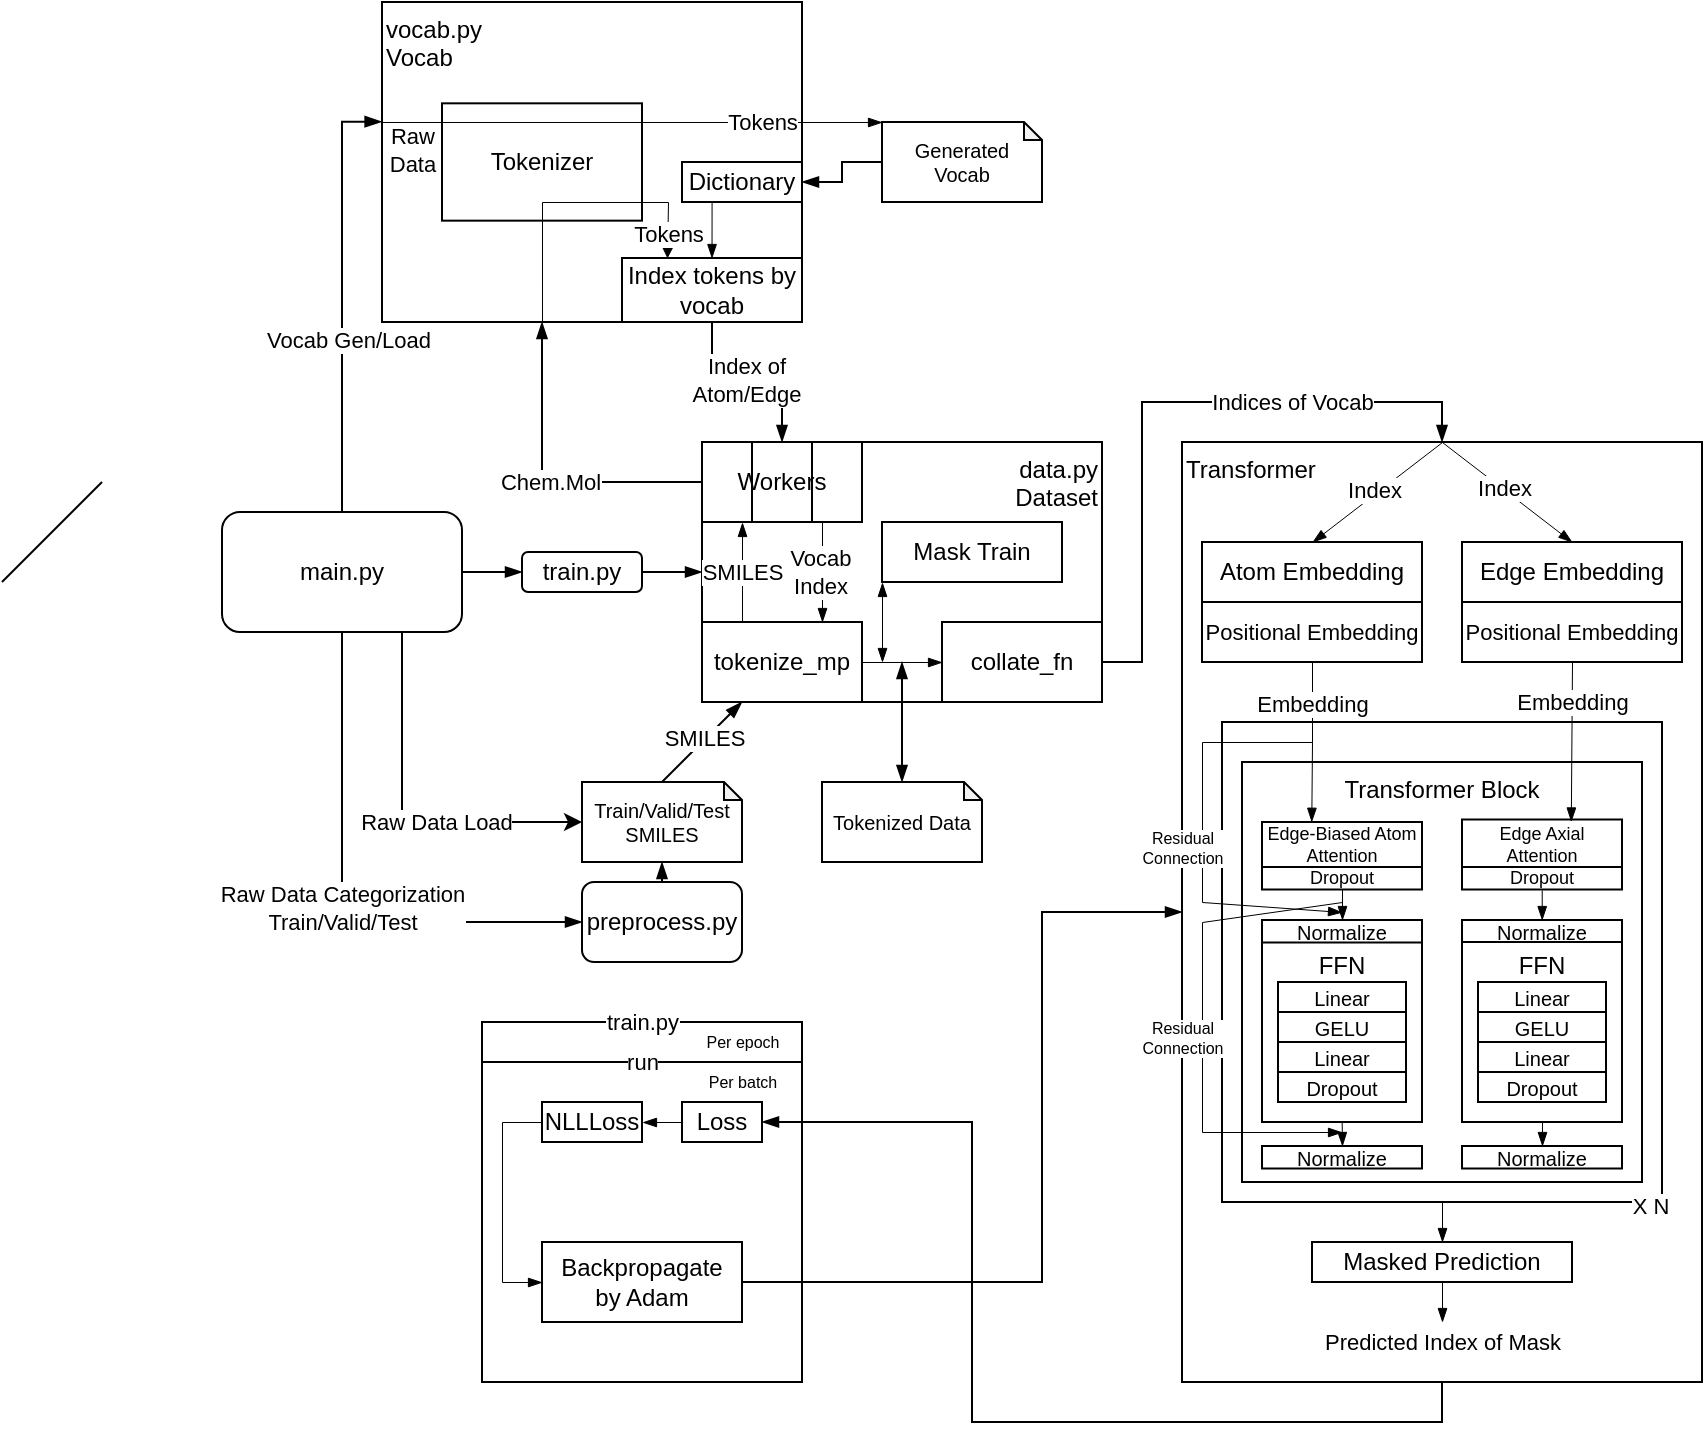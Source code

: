 <mxfile version="24.0.6" type="github">
  <diagram name="Page-1" id="P_324fa_6yjke-Muh9tB">
    <mxGraphModel dx="874" dy="1079" grid="1" gridSize="10" guides="1" tooltips="1" connect="1" arrows="1" fold="1" page="1" pageScale="1" pageWidth="850" pageHeight="1100" math="0" shadow="0">
      <root>
        <mxCell id="0" />
        <mxCell id="1" parent="0" />
        <mxCell id="LlWjDGCFj3o7en6xaWXe-5" value="Transformer" style="rounded=0;whiteSpace=wrap;html=1;align=left;verticalAlign=top;horizontal=1;" parent="1" vertex="1">
          <mxGeometry x="600" y="300" width="260" height="470" as="geometry" />
        </mxCell>
        <mxCell id="F4dPGGiIWAzUhIJDrd0Z-64" style="edgeStyle=orthogonalEdgeStyle;rounded=0;orthogonalLoop=1;jettySize=auto;html=1;exitX=1;exitY=0.5;exitDx=0;exitDy=0;entryX=0;entryY=0.5;entryDx=0;entryDy=0;endArrow=blockThin;endFill=1;" parent="1" source="LlWjDGCFj3o7en6xaWXe-3" target="LlWjDGCFj3o7en6xaWXe-7" edge="1">
          <mxGeometry relative="1" as="geometry" />
        </mxCell>
        <mxCell id="LlWjDGCFj3o7en6xaWXe-3" value="main.py" style="rounded=1;whiteSpace=wrap;html=1;" parent="1" vertex="1">
          <mxGeometry x="120" y="335" width="120" height="60" as="geometry" />
        </mxCell>
        <mxCell id="F4dPGGiIWAzUhIJDrd0Z-77" style="rounded=0;orthogonalLoop=1;jettySize=auto;html=1;exitX=0.5;exitY=0;exitDx=0;exitDy=0;entryX=0.5;entryY=0;entryDx=0;entryDy=0;endArrow=blockThin;endFill=1;strokeWidth=0.5;" parent="1" source="LlWjDGCFj3o7en6xaWXe-5" target="F4dPGGiIWAzUhIJDrd0Z-75" edge="1">
          <mxGeometry relative="1" as="geometry" />
        </mxCell>
        <mxCell id="u_fP44PUVlHmzvpXEfDr-6" value="Index" style="edgeLabel;html=1;align=center;verticalAlign=middle;resizable=0;points=[];" parent="F4dPGGiIWAzUhIJDrd0Z-77" vertex="1" connectable="0">
          <mxGeometry x="-0.057" y="1" relative="1" as="geometry">
            <mxPoint as="offset" />
          </mxGeometry>
        </mxCell>
        <mxCell id="LlWjDGCFj3o7en6xaWXe-6" value="preprocess.py" style="rounded=1;whiteSpace=wrap;html=1;" parent="1" vertex="1">
          <mxGeometry x="300" y="520" width="80" height="40" as="geometry" />
        </mxCell>
        <mxCell id="F4dPGGiIWAzUhIJDrd0Z-65" style="edgeStyle=orthogonalEdgeStyle;rounded=0;orthogonalLoop=1;jettySize=auto;html=1;exitX=1;exitY=0.5;exitDx=0;exitDy=0;endArrow=blockThin;endFill=1;" parent="1" source="LlWjDGCFj3o7en6xaWXe-7" edge="1">
          <mxGeometry relative="1" as="geometry">
            <mxPoint x="360" y="365.034" as="targetPoint" />
          </mxGeometry>
        </mxCell>
        <mxCell id="LlWjDGCFj3o7en6xaWXe-7" value="train.py" style="rounded=1;whiteSpace=wrap;html=1;" parent="1" vertex="1">
          <mxGeometry x="270" y="355" width="60" height="20" as="geometry" />
        </mxCell>
        <mxCell id="LlWjDGCFj3o7en6xaWXe-9" value="" style="endArrow=blockThin;html=1;rounded=0;exitX=0.5;exitY=1;exitDx=0;exitDy=0;entryX=0;entryY=0.5;entryDx=0;entryDy=0;endFill=1;edgeStyle=elbowEdgeStyle;" parent="1" source="LlWjDGCFj3o7en6xaWXe-3" target="LlWjDGCFj3o7en6xaWXe-6" edge="1">
          <mxGeometry width="50" height="50" relative="1" as="geometry">
            <mxPoint x="220" y="460" as="sourcePoint" />
            <mxPoint x="270" y="410" as="targetPoint" />
            <Array as="points">
              <mxPoint x="180" y="480" />
            </Array>
          </mxGeometry>
        </mxCell>
        <mxCell id="LlWjDGCFj3o7en6xaWXe-10" value="&lt;div&gt;Raw Data Categorization&lt;/div&gt;&lt;div&gt;Train/Valid/Test&lt;br&gt;&lt;/div&gt;" style="edgeLabel;html=1;align=center;verticalAlign=middle;resizable=0;points=[];" parent="LlWjDGCFj3o7en6xaWXe-9" vertex="1" connectable="0">
          <mxGeometry x="0.039" relative="1" as="geometry">
            <mxPoint as="offset" />
          </mxGeometry>
        </mxCell>
        <mxCell id="LlWjDGCFj3o7en6xaWXe-11" value="" style="endArrow=blockThin;html=1;rounded=0;exitX=0.5;exitY=0;exitDx=0;exitDy=0;endFill=1;edgeStyle=elbowEdgeStyle;spacing=1;entryX=-0.001;entryY=0.374;entryDx=0;entryDy=0;entryPerimeter=0;" parent="1" source="LlWjDGCFj3o7en6xaWXe-3" target="LlWjDGCFj3o7en6xaWXe-8" edge="1">
          <mxGeometry width="50" height="50" relative="1" as="geometry">
            <mxPoint x="170" y="300" as="sourcePoint" />
            <mxPoint x="140" y="140" as="targetPoint" />
            <Array as="points">
              <mxPoint x="180" y="250" />
            </Array>
          </mxGeometry>
        </mxCell>
        <mxCell id="LlWjDGCFj3o7en6xaWXe-12" value="Vocab Gen/Load" style="edgeLabel;html=1;align=center;verticalAlign=middle;resizable=0;points=[];" parent="LlWjDGCFj3o7en6xaWXe-11" vertex="1" connectable="0">
          <mxGeometry y="-3" relative="1" as="geometry">
            <mxPoint y="21" as="offset" />
          </mxGeometry>
        </mxCell>
        <mxCell id="LlWjDGCFj3o7en6xaWXe-13" value="" style="endArrow=blockThin;html=1;rounded=0;exitX=0.5;exitY=0;exitDx=0;exitDy=0;entryX=0.5;entryY=1;entryDx=0;entryDy=0;entryPerimeter=0;endFill=1;" parent="1" source="LlWjDGCFj3o7en6xaWXe-6" target="LlWjDGCFj3o7en6xaWXe-15" edge="1">
          <mxGeometry width="50" height="50" relative="1" as="geometry">
            <mxPoint x="400" y="500" as="sourcePoint" />
            <mxPoint x="360" y="500" as="targetPoint" />
          </mxGeometry>
        </mxCell>
        <mxCell id="LlWjDGCFj3o7en6xaWXe-15" value="&lt;div style=&quot;font-size: 10px;&quot;&gt;&lt;font style=&quot;font-size: 10px;&quot;&gt;Train/Valid/Test&lt;br style=&quot;font-size: 10px;&quot;&gt;&lt;/font&gt;&lt;/div&gt;&lt;div style=&quot;font-size: 10px;&quot;&gt;&lt;font style=&quot;font-size: 10px;&quot;&gt;SMILES&lt;/font&gt;&lt;/div&gt;" style="shape=note;whiteSpace=wrap;html=1;backgroundOutline=1;darkOpacity=0.05;size=9;fontSize=10;" parent="1" vertex="1">
          <mxGeometry x="300" y="470" width="80" height="40" as="geometry" />
        </mxCell>
        <mxCell id="LlWjDGCFj3o7en6xaWXe-23" style="rounded=0;orthogonalLoop=1;jettySize=auto;html=1;exitX=0.5;exitY=0;exitDx=0;exitDy=0;exitPerimeter=0;entryX=0.25;entryY=1;entryDx=0;entryDy=0;endArrow=blockThin;endFill=1;strokeColor=#000000;" parent="1" source="LlWjDGCFj3o7en6xaWXe-15" target="LlWjDGCFj3o7en6xaWXe-27" edge="1">
          <mxGeometry relative="1" as="geometry" />
        </mxCell>
        <mxCell id="F4dPGGiIWAzUhIJDrd0Z-24" value="SMILES" style="edgeLabel;html=1;align=center;verticalAlign=middle;resizable=0;points=[];" parent="LlWjDGCFj3o7en6xaWXe-23" vertex="1" connectable="0">
          <mxGeometry x="0.079" y="1" relative="1" as="geometry">
            <mxPoint as="offset" />
          </mxGeometry>
        </mxCell>
        <mxCell id="J6uo8NXID0gWZEXgctfa-1" style="rounded=0;orthogonalLoop=1;jettySize=auto;html=1;endArrow=blockThin;endFill=1;startArrow=none;startFill=0;exitX=0;exitY=0.5;exitDx=0;exitDy=0;edgeStyle=elbowEdgeStyle;elbow=vertical;" parent="1" edge="1">
          <mxGeometry relative="1" as="geometry">
            <mxPoint x="360" y="320" as="sourcePoint" />
            <mxPoint x="280" y="240" as="targetPoint" />
            <Array as="points">
              <mxPoint x="310" y="320" />
            </Array>
          </mxGeometry>
        </mxCell>
        <mxCell id="F4dPGGiIWAzUhIJDrd0Z-39" value="Chem.Mol" style="edgeLabel;html=1;align=center;verticalAlign=middle;resizable=0;points=[];" parent="J6uo8NXID0gWZEXgctfa-1" vertex="1" connectable="0">
          <mxGeometry x="-0.623" relative="1" as="geometry">
            <mxPoint x="-46" as="offset" />
          </mxGeometry>
        </mxCell>
        <mxCell id="F4dPGGiIWAzUhIJDrd0Z-12" value="&lt;div style=&quot;font-size: 10px;&quot;&gt;Tokenized Data&lt;/div&gt;" style="shape=note;whiteSpace=wrap;html=1;backgroundOutline=1;darkOpacity=0.05;size=9;fontSize=10;" parent="1" vertex="1">
          <mxGeometry x="420" y="470" width="80" height="40" as="geometry" />
        </mxCell>
        <mxCell id="F4dPGGiIWAzUhIJDrd0Z-18" value="" style="group" parent="1" vertex="1" connectable="0">
          <mxGeometry x="360" y="300" width="200" height="130" as="geometry" />
        </mxCell>
        <mxCell id="LlWjDGCFj3o7en6xaWXe-4" value="data.py&lt;div&gt;Dataset&lt;/div&gt;" style="rounded=0;whiteSpace=wrap;html=1;horizontal=1;verticalAlign=top;glass=0;shadow=0;textShadow=0;align=right;" parent="F4dPGGiIWAzUhIJDrd0Z-18" vertex="1">
          <mxGeometry width="200" height="130" as="geometry" />
        </mxCell>
        <mxCell id="F4dPGGiIWAzUhIJDrd0Z-16" style="rounded=0;orthogonalLoop=1;jettySize=auto;html=1;exitX=1;exitY=0.5;exitDx=0;exitDy=0;entryX=0;entryY=0.5;entryDx=0;entryDy=0;endArrow=blockThin;endFill=1;strokeWidth=0.5;" parent="F4dPGGiIWAzUhIJDrd0Z-18" source="LlWjDGCFj3o7en6xaWXe-27" target="F4dPGGiIWAzUhIJDrd0Z-15" edge="1">
          <mxGeometry relative="1" as="geometry" />
        </mxCell>
        <mxCell id="LlWjDGCFj3o7en6xaWXe-27" value="tokenize_mp" style="rounded=0;whiteSpace=wrap;html=1;" parent="F4dPGGiIWAzUhIJDrd0Z-18" vertex="1">
          <mxGeometry y="90" width="80" height="40" as="geometry" />
        </mxCell>
        <mxCell id="J6uo8NXID0gWZEXgctfa-9" value="" style="endArrow=blockThin;html=1;rounded=0;exitX=0.25;exitY=0;exitDx=0;exitDy=0;entryX=0.25;entryY=1;entryDx=0;entryDy=0;endFill=1;strokeWidth=0.5;" parent="F4dPGGiIWAzUhIJDrd0Z-18" source="LlWjDGCFj3o7en6xaWXe-27" edge="1">
          <mxGeometry width="50" height="50" relative="1" as="geometry">
            <mxPoint x="30" y="80" as="sourcePoint" />
            <mxPoint x="20" y="40" as="targetPoint" />
          </mxGeometry>
        </mxCell>
        <mxCell id="F4dPGGiIWAzUhIJDrd0Z-25" value="SMILES" style="edgeLabel;html=1;align=center;verticalAlign=middle;resizable=0;points=[];" parent="J6uo8NXID0gWZEXgctfa-9" vertex="1" connectable="0">
          <mxGeometry x="0.012" relative="1" as="geometry">
            <mxPoint as="offset" />
          </mxGeometry>
        </mxCell>
        <mxCell id="J6uo8NXID0gWZEXgctfa-11" value="" style="endArrow=blockThin;html=1;rounded=0;exitX=0.75;exitY=1;exitDx=0;exitDy=0;entryX=0.75;entryY=0;entryDx=0;entryDy=0;endFill=1;strokeWidth=0.5;" parent="F4dPGGiIWAzUhIJDrd0Z-18" target="LlWjDGCFj3o7en6xaWXe-27" edge="1">
          <mxGeometry width="50" height="50" relative="1" as="geometry">
            <mxPoint x="60" y="40" as="sourcePoint" />
            <mxPoint x="60" y="90" as="targetPoint" />
          </mxGeometry>
        </mxCell>
        <mxCell id="F4dPGGiIWAzUhIJDrd0Z-35" value="Vocab&lt;div&gt;Index&lt;/div&gt;" style="edgeLabel;html=1;align=center;verticalAlign=middle;resizable=0;points=[];" parent="J6uo8NXID0gWZEXgctfa-11" vertex="1" connectable="0">
          <mxGeometry y="-1" relative="1" as="geometry">
            <mxPoint as="offset" />
          </mxGeometry>
        </mxCell>
        <mxCell id="F4dPGGiIWAzUhIJDrd0Z-15" value="collate_fn" style="rounded=0;whiteSpace=wrap;html=1;" parent="F4dPGGiIWAzUhIJDrd0Z-18" vertex="1">
          <mxGeometry x="120" y="90" width="80" height="40" as="geometry" />
        </mxCell>
        <mxCell id="F4dPGGiIWAzUhIJDrd0Z-36" value="" style="rounded=0;whiteSpace=wrap;html=1;" parent="F4dPGGiIWAzUhIJDrd0Z-18" vertex="1">
          <mxGeometry width="80" height="40" as="geometry" />
        </mxCell>
        <mxCell id="F4dPGGiIWAzUhIJDrd0Z-37" value="Workers" style="rounded=0;whiteSpace=wrap;html=1;strokeWidth=1;" parent="F4dPGGiIWAzUhIJDrd0Z-18" vertex="1">
          <mxGeometry x="25" width="30" height="40" as="geometry" />
        </mxCell>
        <mxCell id="F4dPGGiIWAzUhIJDrd0Z-66" value="Mask Train" style="rounded=0;whiteSpace=wrap;html=1;" parent="F4dPGGiIWAzUhIJDrd0Z-18" vertex="1">
          <mxGeometry x="90" y="40" width="90" height="30" as="geometry" />
        </mxCell>
        <mxCell id="F4dPGGiIWAzUhIJDrd0Z-14" style="rounded=0;orthogonalLoop=1;jettySize=auto;html=1;entryX=0.5;entryY=0;entryDx=0;entryDy=0;entryPerimeter=0;startArrow=blockThin;startFill=1;endArrow=blockThin;endFill=1;" parent="1" target="F4dPGGiIWAzUhIJDrd0Z-12" edge="1">
          <mxGeometry relative="1" as="geometry">
            <mxPoint x="460" y="410" as="sourcePoint" />
          </mxGeometry>
        </mxCell>
        <mxCell id="F4dPGGiIWAzUhIJDrd0Z-21" value="&lt;div style=&quot;font-size: 10px;&quot;&gt;Generated&lt;/div&gt;&lt;div style=&quot;font-size: 10px;&quot;&gt;Vocab&lt;/div&gt;" style="shape=note;whiteSpace=wrap;html=1;backgroundOutline=1;darkOpacity=0.05;size=9;fontSize=10;" parent="1" vertex="1">
          <mxGeometry x="450" y="140" width="80" height="40" as="geometry" />
        </mxCell>
        <mxCell id="F4dPGGiIWAzUhIJDrd0Z-22" style="edgeStyle=orthogonalEdgeStyle;rounded=0;orthogonalLoop=1;jettySize=auto;html=1;exitX=0.75;exitY=1;exitDx=0;exitDy=0;entryX=0;entryY=0.5;entryDx=0;entryDy=0;entryPerimeter=0;" parent="1" source="LlWjDGCFj3o7en6xaWXe-3" target="LlWjDGCFj3o7en6xaWXe-15" edge="1">
          <mxGeometry relative="1" as="geometry" />
        </mxCell>
        <mxCell id="F4dPGGiIWAzUhIJDrd0Z-23" value="Raw Data Load" style="edgeLabel;html=1;align=center;verticalAlign=middle;resizable=0;points=[];" parent="F4dPGGiIWAzUhIJDrd0Z-22" vertex="1" connectable="0">
          <mxGeometry x="0.206" relative="1" as="geometry">
            <mxPoint as="offset" />
          </mxGeometry>
        </mxCell>
        <mxCell id="F4dPGGiIWAzUhIJDrd0Z-46" value="" style="group" parent="1" vertex="1" connectable="0">
          <mxGeometry x="200" y="80" width="210" height="160" as="geometry" />
        </mxCell>
        <mxCell id="LlWjDGCFj3o7en6xaWXe-8" value="vocab.py&lt;div&gt;Vocab&lt;/div&gt;" style="rounded=0;whiteSpace=wrap;html=1;align=left;verticalAlign=top;" parent="F4dPGGiIWAzUhIJDrd0Z-46" vertex="1">
          <mxGeometry width="210" height="160" as="geometry" />
        </mxCell>
        <mxCell id="F4dPGGiIWAzUhIJDrd0Z-41" value="Tokenizer" style="rounded=0;whiteSpace=wrap;html=1;" parent="F4dPGGiIWAzUhIJDrd0Z-46" vertex="1">
          <mxGeometry x="30" y="50.667" width="100" height="58.667" as="geometry" />
        </mxCell>
        <mxCell id="F4dPGGiIWAzUhIJDrd0Z-43" value="Index tokens by vocab" style="rounded=0;whiteSpace=wrap;html=1;" parent="F4dPGGiIWAzUhIJDrd0Z-46" vertex="1">
          <mxGeometry x="120" y="128" width="90" height="32" as="geometry" />
        </mxCell>
        <mxCell id="F4dPGGiIWAzUhIJDrd0Z-45" value="" style="endArrow=blockThin;html=1;rounded=0;entryX=0;entryY=0;entryDx=0;entryDy=0;entryPerimeter=0;strokeWidth=0.5;endFill=1;" parent="F4dPGGiIWAzUhIJDrd0Z-46" edge="1">
          <mxGeometry width="50" height="50" relative="1" as="geometry">
            <mxPoint y="60" as="sourcePoint" />
            <mxPoint x="250" y="60" as="targetPoint" />
          </mxGeometry>
        </mxCell>
        <mxCell id="F4dPGGiIWAzUhIJDrd0Z-55" value="Tokens" style="edgeLabel;html=1;align=center;verticalAlign=middle;resizable=0;points=[];" parent="F4dPGGiIWAzUhIJDrd0Z-45" vertex="1" connectable="0">
          <mxGeometry x="0.437" relative="1" as="geometry">
            <mxPoint x="10" as="offset" />
          </mxGeometry>
        </mxCell>
        <mxCell id="F4dPGGiIWAzUhIJDrd0Z-63" value="Raw&lt;div&gt;Data&lt;/div&gt;" style="edgeLabel;html=1;align=center;verticalAlign=middle;resizable=0;points=[];" parent="F4dPGGiIWAzUhIJDrd0Z-45" vertex="1" connectable="0">
          <mxGeometry x="-0.87" y="1" relative="1" as="geometry">
            <mxPoint x="-2" y="15" as="offset" />
          </mxGeometry>
        </mxCell>
        <mxCell id="F4dPGGiIWAzUhIJDrd0Z-51" value="" style="endArrow=classic;html=1;rounded=0;exitX=0.381;exitY=0.999;exitDx=0;exitDy=0;exitPerimeter=0;entryX=0.25;entryY=0;entryDx=0;entryDy=0;strokeWidth=0.5;" parent="F4dPGGiIWAzUhIJDrd0Z-46" source="LlWjDGCFj3o7en6xaWXe-8" target="F4dPGGiIWAzUhIJDrd0Z-43" edge="1">
          <mxGeometry width="50" height="50" relative="1" as="geometry">
            <mxPoint x="90" y="140" as="sourcePoint" />
            <mxPoint x="140" y="90" as="targetPoint" />
            <Array as="points">
              <mxPoint x="80" y="100" />
              <mxPoint x="143" y="100" />
            </Array>
          </mxGeometry>
        </mxCell>
        <mxCell id="F4dPGGiIWAzUhIJDrd0Z-53" value="Tokens" style="edgeLabel;html=1;align=center;verticalAlign=middle;resizable=0;points=[];" parent="F4dPGGiIWAzUhIJDrd0Z-51" vertex="1" connectable="0">
          <mxGeometry x="0.84" relative="1" as="geometry">
            <mxPoint as="offset" />
          </mxGeometry>
        </mxCell>
        <mxCell id="F4dPGGiIWAzUhIJDrd0Z-59" value="" style="endArrow=blockThin;html=1;rounded=0;entryX=0.75;entryY=0;entryDx=0;entryDy=0;strokeWidth=0.5;exitX=0.893;exitY=0.625;exitDx=0;exitDy=0;exitPerimeter=0;endFill=1;" parent="F4dPGGiIWAzUhIJDrd0Z-46" edge="1">
          <mxGeometry width="50" height="50" relative="1" as="geometry">
            <mxPoint x="164.79" y="100.0" as="sourcePoint" />
            <mxPoint x="164.76" y="128" as="targetPoint" />
          </mxGeometry>
        </mxCell>
        <mxCell id="F4dPGGiIWAzUhIJDrd0Z-61" value="Dictionary" style="rounded=0;whiteSpace=wrap;html=1;" parent="F4dPGGiIWAzUhIJDrd0Z-46" vertex="1">
          <mxGeometry x="150" y="80" width="60" height="20" as="geometry" />
        </mxCell>
        <mxCell id="F4dPGGiIWAzUhIJDrd0Z-67" value="" style="endArrow=blockThin;html=1;rounded=0;entryX=0;entryY=1;entryDx=0;entryDy=0;strokeWidth=0.5;endFill=1;startArrow=blockThin;startFill=1;" parent="F4dPGGiIWAzUhIJDrd0Z-46" target="F4dPGGiIWAzUhIJDrd0Z-66" edge="1">
          <mxGeometry width="50" height="50" relative="1" as="geometry">
            <mxPoint x="250" y="330" as="sourcePoint" />
            <mxPoint x="260" y="70" as="targetPoint" />
          </mxGeometry>
        </mxCell>
        <mxCell id="F4dPGGiIWAzUhIJDrd0Z-49" style="edgeStyle=orthogonalEdgeStyle;rounded=0;orthogonalLoop=1;jettySize=auto;html=1;exitX=0;exitY=0.5;exitDx=0;exitDy=0;exitPerimeter=0;arcSize=10;entryX=1;entryY=0.5;entryDx=0;entryDy=0;endArrow=blockThin;endFill=1;" parent="1" source="F4dPGGiIWAzUhIJDrd0Z-21" target="F4dPGGiIWAzUhIJDrd0Z-61" edge="1">
          <mxGeometry relative="1" as="geometry">
            <mxPoint x="430" y="230" as="targetPoint" />
          </mxGeometry>
        </mxCell>
        <mxCell id="F4dPGGiIWAzUhIJDrd0Z-57" style="edgeStyle=orthogonalEdgeStyle;rounded=0;orthogonalLoop=1;jettySize=auto;html=1;entryX=0.5;entryY=0;entryDx=0;entryDy=0;endArrow=blockThin;endFill=1;" parent="1" source="F4dPGGiIWAzUhIJDrd0Z-43" target="F4dPGGiIWAzUhIJDrd0Z-37" edge="1">
          <mxGeometry relative="1" as="geometry" />
        </mxCell>
        <mxCell id="F4dPGGiIWAzUhIJDrd0Z-58" value="Index of&lt;div&gt;Atom/Edge&lt;/div&gt;" style="edgeLabel;html=1;align=center;verticalAlign=middle;resizable=0;points=[];" parent="F4dPGGiIWAzUhIJDrd0Z-57" vertex="1" connectable="0">
          <mxGeometry x="-0.018" y="1" relative="1" as="geometry">
            <mxPoint as="offset" />
          </mxGeometry>
        </mxCell>
        <mxCell id="F4dPGGiIWAzUhIJDrd0Z-72" style="rounded=0;orthogonalLoop=1;jettySize=auto;html=1;exitX=1;exitY=0.5;exitDx=0;exitDy=0;entryX=0.5;entryY=0;entryDx=0;entryDy=0;edgeStyle=orthogonalEdgeStyle;elbow=vertical;endArrow=blockThin;endFill=1;" parent="1" source="F4dPGGiIWAzUhIJDrd0Z-15" target="LlWjDGCFj3o7en6xaWXe-5" edge="1">
          <mxGeometry relative="1" as="geometry" />
        </mxCell>
        <mxCell id="F4dPGGiIWAzUhIJDrd0Z-80" value="Indices of Vocab" style="edgeLabel;html=1;align=center;verticalAlign=middle;resizable=0;points=[];" parent="F4dPGGiIWAzUhIJDrd0Z-72" vertex="1" connectable="0">
          <mxGeometry x="0.405" relative="1" as="geometry">
            <mxPoint as="offset" />
          </mxGeometry>
        </mxCell>
        <mxCell id="F4dPGGiIWAzUhIJDrd0Z-76" style="rounded=0;orthogonalLoop=1;jettySize=auto;html=1;exitX=0.5;exitY=0;exitDx=0;exitDy=0;entryX=0.5;entryY=0;entryDx=0;entryDy=0;endArrow=blockThin;endFill=1;strokeWidth=0.5;" parent="1" source="LlWjDGCFj3o7en6xaWXe-5" target="F4dPGGiIWAzUhIJDrd0Z-74" edge="1">
          <mxGeometry relative="1" as="geometry" />
        </mxCell>
        <mxCell id="u_fP44PUVlHmzvpXEfDr-5" value="Index" style="edgeLabel;html=1;align=center;verticalAlign=middle;resizable=0;points=[];" parent="F4dPGGiIWAzUhIJDrd0Z-76" vertex="1" connectable="0">
          <mxGeometry x="0.008" y="-2" relative="1" as="geometry">
            <mxPoint as="offset" />
          </mxGeometry>
        </mxCell>
        <mxCell id="F4dPGGiIWAzUhIJDrd0Z-111" value="Masked Prediction" style="rounded=0;whiteSpace=wrap;html=1;" parent="1" vertex="1">
          <mxGeometry x="665" y="700" width="130" height="20" as="geometry" />
        </mxCell>
        <mxCell id="F4dPGGiIWAzUhIJDrd0Z-113" style="rounded=0;orthogonalLoop=1;jettySize=auto;html=1;exitX=0.5;exitY=1;exitDx=0;exitDy=0;endArrow=blockThin;endFill=1;strokeWidth=0.5;entryX=0.5;entryY=0;entryDx=0;entryDy=0;" parent="1" source="F4dPGGiIWAzUhIJDrd0Z-89" target="F4dPGGiIWAzUhIJDrd0Z-111" edge="1">
          <mxGeometry relative="1" as="geometry">
            <mxPoint x="727.83" y="776.86" as="targetPoint" />
            <mxPoint x="731.67" y="680" as="sourcePoint" />
          </mxGeometry>
        </mxCell>
        <mxCell id="F4dPGGiIWAzUhIJDrd0Z-114" style="rounded=0;orthogonalLoop=1;jettySize=auto;html=1;exitX=0.5;exitY=1;exitDx=0;exitDy=0;endArrow=blockThin;endFill=1;strokeWidth=0.5;" parent="1" source="F4dPGGiIWAzUhIJDrd0Z-111" edge="1">
          <mxGeometry relative="1" as="geometry">
            <mxPoint x="730" y="740" as="targetPoint" />
            <mxPoint x="733.1" y="720" as="sourcePoint" />
          </mxGeometry>
        </mxCell>
        <mxCell id="F4dPGGiIWAzUhIJDrd0Z-115" value="Predicted Index of Mask" style="edgeLabel;html=1;align=center;verticalAlign=middle;resizable=0;points=[];" parent="F4dPGGiIWAzUhIJDrd0Z-114" vertex="1" connectable="0">
          <mxGeometry x="0.512" y="-1" relative="1" as="geometry">
            <mxPoint x="1" y="15" as="offset" />
          </mxGeometry>
        </mxCell>
        <mxCell id="F4dPGGiIWAzUhIJDrd0Z-154" value="" style="group" parent="1" vertex="1" connectable="0">
          <mxGeometry x="250" y="590" width="160" height="180" as="geometry" />
        </mxCell>
        <mxCell id="F4dPGGiIWAzUhIJDrd0Z-117" value="" style="rounded=0;whiteSpace=wrap;html=1;verticalAlign=top;align=left;spacingLeft=1;" parent="F4dPGGiIWAzUhIJDrd0Z-154" vertex="1">
          <mxGeometry width="160" height="180" as="geometry" />
        </mxCell>
        <mxCell id="F4dPGGiIWAzUhIJDrd0Z-123" value="" style="endArrow=none;html=1;rounded=0;entryX=0.75;entryY=0;entryDx=0;entryDy=0;exitX=0.25;exitY=0;exitDx=0;exitDy=0;" parent="F4dPGGiIWAzUhIJDrd0Z-154" source="F4dPGGiIWAzUhIJDrd0Z-117" target="F4dPGGiIWAzUhIJDrd0Z-117" edge="1">
          <mxGeometry width="50" height="50" relative="1" as="geometry">
            <mxPoint x="20" as="sourcePoint" />
            <mxPoint x="10" as="targetPoint" />
          </mxGeometry>
        </mxCell>
        <mxCell id="F4dPGGiIWAzUhIJDrd0Z-124" value="train.py" style="edgeLabel;html=1;align=center;verticalAlign=middle;resizable=0;points=[];" parent="F4dPGGiIWAzUhIJDrd0Z-123" vertex="1" connectable="0">
          <mxGeometry relative="1" as="geometry">
            <mxPoint as="offset" />
          </mxGeometry>
        </mxCell>
        <mxCell id="F4dPGGiIWAzUhIJDrd0Z-129" value="" style="endArrow=none;html=1;rounded=0;exitX=0.448;exitY=0;exitDx=0;exitDy=0;exitPerimeter=0;entryX=0.528;entryY=0;entryDx=0;entryDy=0;entryPerimeter=0;fontSize=7;" parent="F4dPGGiIWAzUhIJDrd0Z-154" edge="1">
          <mxGeometry width="50" height="50" relative="1" as="geometry">
            <mxPoint x="117.998" y="9.78" as="sourcePoint" />
            <mxPoint x="141.998" y="9.78" as="targetPoint" />
          </mxGeometry>
        </mxCell>
        <mxCell id="F4dPGGiIWAzUhIJDrd0Z-130" value="Per epoch" style="edgeLabel;html=1;align=center;verticalAlign=middle;resizable=0;points=[];fontSize=8;" parent="F4dPGGiIWAzUhIJDrd0Z-129" vertex="1" connectable="0">
          <mxGeometry relative="1" as="geometry">
            <mxPoint as="offset" />
          </mxGeometry>
        </mxCell>
        <mxCell id="F4dPGGiIWAzUhIJDrd0Z-122" value="" style="rounded=0;whiteSpace=wrap;html=1;verticalAlign=top;align=left;" parent="F4dPGGiIWAzUhIJDrd0Z-154" vertex="1">
          <mxGeometry y="20" width="160" height="160" as="geometry" />
        </mxCell>
        <mxCell id="F4dPGGiIWAzUhIJDrd0Z-125" value="" style="endArrow=none;html=1;rounded=0;entryX=0.75;entryY=0;entryDx=0;entryDy=0;exitX=0.25;exitY=0;exitDx=0;exitDy=0;" parent="F4dPGGiIWAzUhIJDrd0Z-154" source="F4dPGGiIWAzUhIJDrd0Z-122" target="F4dPGGiIWAzUhIJDrd0Z-122" edge="1">
          <mxGeometry width="50" height="50" relative="1" as="geometry">
            <mxPoint x="10" y="20" as="sourcePoint" />
            <mxPoint x="12.803" y="20" as="targetPoint" />
          </mxGeometry>
        </mxCell>
        <mxCell id="F4dPGGiIWAzUhIJDrd0Z-126" value="run" style="edgeLabel;html=1;align=center;verticalAlign=middle;resizable=0;points=[];" parent="F4dPGGiIWAzUhIJDrd0Z-125" vertex="1" connectable="0">
          <mxGeometry relative="1" as="geometry">
            <mxPoint as="offset" />
          </mxGeometry>
        </mxCell>
        <mxCell id="F4dPGGiIWAzUhIJDrd0Z-131" value="" style="endArrow=none;html=1;rounded=0;exitX=0.448;exitY=0;exitDx=0;exitDy=0;exitPerimeter=0;entryX=0.528;entryY=0;entryDx=0;entryDy=0;entryPerimeter=0;fontSize=7;" parent="F4dPGGiIWAzUhIJDrd0Z-154" edge="1">
          <mxGeometry width="50" height="50" relative="1" as="geometry">
            <mxPoint x="117.998" y="29.78" as="sourcePoint" />
            <mxPoint x="141.998" y="29.78" as="targetPoint" />
          </mxGeometry>
        </mxCell>
        <mxCell id="F4dPGGiIWAzUhIJDrd0Z-132" value="Per batch" style="edgeLabel;html=1;align=center;verticalAlign=middle;resizable=0;points=[];fontSize=8;" parent="F4dPGGiIWAzUhIJDrd0Z-131" vertex="1" connectable="0">
          <mxGeometry relative="1" as="geometry">
            <mxPoint as="offset" />
          </mxGeometry>
        </mxCell>
        <mxCell id="F4dPGGiIWAzUhIJDrd0Z-121" value="Loss" style="rounded=0;whiteSpace=wrap;html=1;" parent="F4dPGGiIWAzUhIJDrd0Z-154" vertex="1">
          <mxGeometry x="100" y="40" width="40" height="20" as="geometry" />
        </mxCell>
        <mxCell id="F4dPGGiIWAzUhIJDrd0Z-133" style="edgeStyle=orthogonalEdgeStyle;rounded=0;orthogonalLoop=1;jettySize=auto;html=1;exitX=0;exitY=0.5;exitDx=0;exitDy=0;entryX=1;entryY=0.5;entryDx=0;entryDy=0;strokeWidth=0.5;endArrow=blockThin;endFill=1;" parent="F4dPGGiIWAzUhIJDrd0Z-154" source="F4dPGGiIWAzUhIJDrd0Z-121" target="F4dPGGiIWAzUhIJDrd0Z-134" edge="1">
          <mxGeometry relative="1" as="geometry" />
        </mxCell>
        <mxCell id="F4dPGGiIWAzUhIJDrd0Z-151" style="edgeStyle=orthogonalEdgeStyle;rounded=0;orthogonalLoop=1;jettySize=auto;html=1;exitX=0;exitY=0.5;exitDx=0;exitDy=0;entryX=0;entryY=0.5;entryDx=0;entryDy=0;strokeWidth=0.5;endArrow=blockThin;endFill=1;" parent="F4dPGGiIWAzUhIJDrd0Z-154" source="F4dPGGiIWAzUhIJDrd0Z-134" target="F4dPGGiIWAzUhIJDrd0Z-135" edge="1">
          <mxGeometry relative="1" as="geometry" />
        </mxCell>
        <mxCell id="F4dPGGiIWAzUhIJDrd0Z-134" value="NLLLoss" style="rounded=0;whiteSpace=wrap;html=1;" parent="F4dPGGiIWAzUhIJDrd0Z-154" vertex="1">
          <mxGeometry x="30" y="40" width="50" height="20" as="geometry" />
        </mxCell>
        <mxCell id="F4dPGGiIWAzUhIJDrd0Z-135" value="Backpropagate&lt;div&gt;by Adam&lt;/div&gt;" style="rounded=0;whiteSpace=wrap;html=1;" parent="F4dPGGiIWAzUhIJDrd0Z-154" vertex="1">
          <mxGeometry x="30" y="110" width="100" height="40" as="geometry" />
        </mxCell>
        <mxCell id="F4dPGGiIWAzUhIJDrd0Z-118" style="edgeStyle=orthogonalEdgeStyle;rounded=0;orthogonalLoop=1;jettySize=auto;html=1;exitX=0.5;exitY=1;exitDx=0;exitDy=0;entryX=1;entryY=0.5;entryDx=0;entryDy=0;endArrow=blockThin;endFill=1;" parent="1" source="LlWjDGCFj3o7en6xaWXe-5" target="F4dPGGiIWAzUhIJDrd0Z-121" edge="1">
          <mxGeometry relative="1" as="geometry">
            <mxPoint x="410.0" y="735" as="targetPoint" />
          </mxGeometry>
        </mxCell>
        <mxCell id="F4dPGGiIWAzUhIJDrd0Z-155" style="edgeStyle=orthogonalEdgeStyle;rounded=0;orthogonalLoop=1;jettySize=auto;html=1;exitX=1;exitY=0.5;exitDx=0;exitDy=0;entryX=0;entryY=0.5;entryDx=0;entryDy=0;endArrow=blockThin;endFill=1;" parent="1" source="F4dPGGiIWAzUhIJDrd0Z-135" target="LlWjDGCFj3o7en6xaWXe-5" edge="1">
          <mxGeometry relative="1" as="geometry">
            <Array as="points">
              <mxPoint x="530" y="720" />
              <mxPoint x="530" y="535" />
            </Array>
          </mxGeometry>
        </mxCell>
        <mxCell id="u_fP44PUVlHmzvpXEfDr-1" value="" style="endArrow=none;html=1;rounded=0;" parent="1" edge="1">
          <mxGeometry width="50" height="50" relative="1" as="geometry">
            <mxPoint x="10" y="370" as="sourcePoint" />
            <mxPoint x="60" y="320" as="targetPoint" />
          </mxGeometry>
        </mxCell>
        <mxCell id="0XjlEa74hseHehuqs5fu-1" value="" style="group;fontSize=10;" vertex="1" connectable="0" parent="1">
          <mxGeometry x="610" y="440" width="230" height="240" as="geometry" />
        </mxCell>
        <mxCell id="F4dPGGiIWAzUhIJDrd0Z-89" value="" style="rounded=0;whiteSpace=wrap;html=1;verticalAlign=top;align=right;" parent="0XjlEa74hseHehuqs5fu-1" vertex="1">
          <mxGeometry x="10" width="220" height="240" as="geometry" />
        </mxCell>
        <mxCell id="F4dPGGiIWAzUhIJDrd0Z-91" value="Transformer Block" style="rounded=0;whiteSpace=wrap;html=1;verticalAlign=top;" parent="0XjlEa74hseHehuqs5fu-1" vertex="1">
          <mxGeometry x="20" y="20" width="200" height="210" as="geometry" />
        </mxCell>
        <mxCell id="F4dPGGiIWAzUhIJDrd0Z-101" style="rounded=0;orthogonalLoop=1;jettySize=auto;html=1;exitX=0.5;exitY=1;exitDx=0;exitDy=0;endArrow=blockThin;endFill=1;strokeWidth=0.5;entryX=0.5;entryY=0;entryDx=0;entryDy=0;" parent="0XjlEa74hseHehuqs5fu-1" source="F4dPGGiIWAzUhIJDrd0Z-93" edge="1" target="0XjlEa74hseHehuqs5fu-7">
          <mxGeometry relative="1" as="geometry">
            <mxPoint x="70" y="100" as="targetPoint" />
          </mxGeometry>
        </mxCell>
        <mxCell id="F4dPGGiIWAzUhIJDrd0Z-99" value="" style="group" parent="0XjlEa74hseHehuqs5fu-1" vertex="1" connectable="0">
          <mxGeometry x="30" y="110" width="80" height="110" as="geometry" />
        </mxCell>
        <mxCell id="F4dPGGiIWAzUhIJDrd0Z-84" value="FFN" style="rounded=0;whiteSpace=wrap;html=1;horizontal=1;verticalAlign=top;spacing=0;" parent="F4dPGGiIWAzUhIJDrd0Z-99" vertex="1">
          <mxGeometry width="80" height="90" as="geometry" />
        </mxCell>
        <mxCell id="F4dPGGiIWAzUhIJDrd0Z-94" value="Linear" style="rounded=0;whiteSpace=wrap;html=1;fontSize=10;" parent="F4dPGGiIWAzUhIJDrd0Z-99" vertex="1">
          <mxGeometry x="8" y="20" width="64" height="15" as="geometry" />
        </mxCell>
        <mxCell id="F4dPGGiIWAzUhIJDrd0Z-95" value="GELU" style="rounded=0;whiteSpace=wrap;html=1;fontSize=10;" parent="F4dPGGiIWAzUhIJDrd0Z-99" vertex="1">
          <mxGeometry x="8" y="35" width="64" height="15" as="geometry" />
        </mxCell>
        <mxCell id="F4dPGGiIWAzUhIJDrd0Z-96" value="Linear" style="rounded=0;whiteSpace=wrap;html=1;fontSize=10;" parent="F4dPGGiIWAzUhIJDrd0Z-99" vertex="1">
          <mxGeometry x="8" y="50" width="64" height="15" as="geometry" />
        </mxCell>
        <mxCell id="F4dPGGiIWAzUhIJDrd0Z-97" value="Dropout" style="rounded=0;whiteSpace=wrap;html=1;fontSize=10;" parent="F4dPGGiIWAzUhIJDrd0Z-99" vertex="1">
          <mxGeometry x="8" y="65" width="64" height="15" as="geometry" />
        </mxCell>
        <mxCell id="0XjlEa74hseHehuqs5fu-44" style="rounded=0;orthogonalLoop=1;jettySize=auto;html=1;exitX=0.5;exitY=1;exitDx=0;exitDy=0;endArrow=blockThin;endFill=1;strokeWidth=0.5;entryX=0.5;entryY=0;entryDx=0;entryDy=0;" edge="1" parent="F4dPGGiIWAzUhIJDrd0Z-99" target="0XjlEa74hseHehuqs5fu-38">
          <mxGeometry relative="1" as="geometry">
            <mxPoint x="39.83" y="105" as="targetPoint" />
            <mxPoint x="39.83" y="90" as="sourcePoint" />
          </mxGeometry>
        </mxCell>
        <mxCell id="F4dPGGiIWAzUhIJDrd0Z-107" value="" style="endArrow=blockThin;html=1;rounded=0;strokeWidth=0.5;endFill=1;" parent="0XjlEa74hseHehuqs5fu-1" edge="1">
          <mxGeometry width="50" height="50" relative="1" as="geometry">
            <mxPoint x="55" y="10" as="sourcePoint" />
            <mxPoint x="70" y="95" as="targetPoint" />
            <Array as="points">
              <mxPoint y="10" />
              <mxPoint y="90" />
            </Array>
          </mxGeometry>
        </mxCell>
        <mxCell id="F4dPGGiIWAzUhIJDrd0Z-110" value="Residual&lt;div style=&quot;font-size: 8px;&quot;&gt;Connection&lt;/div&gt;" style="edgeLabel;html=1;align=center;verticalAlign=middle;resizable=0;points=[];fontSize=8;" parent="F4dPGGiIWAzUhIJDrd0Z-107" vertex="1" connectable="0">
          <mxGeometry relative="1" as="geometry">
            <mxPoint x="-10" y="5" as="offset" />
          </mxGeometry>
        </mxCell>
        <mxCell id="F4dPGGiIWAzUhIJDrd0Z-108" value="" style="endArrow=none;html=1;rounded=0;entryX=1;entryY=1;entryDx=0;entryDy=0;exitX=0.941;exitY=1.015;exitDx=0;exitDy=0;exitPerimeter=0;elbow=vertical;" parent="0XjlEa74hseHehuqs5fu-1" edge="1" target="F4dPGGiIWAzUhIJDrd0Z-89" source="F4dPGGiIWAzUhIJDrd0Z-89">
          <mxGeometry width="50" height="50" relative="1" as="geometry">
            <mxPoint x="150" y="230" as="sourcePoint" />
            <mxPoint x="160" y="230" as="targetPoint" />
          </mxGeometry>
        </mxCell>
        <mxCell id="F4dPGGiIWAzUhIJDrd0Z-109" value="X N " style="edgeLabel;html=1;align=center;verticalAlign=middle;resizable=0;points=[];" parent="F4dPGGiIWAzUhIJDrd0Z-108" vertex="1" connectable="0">
          <mxGeometry x="0.102" y="1" relative="1" as="geometry">
            <mxPoint y="1" as="offset" />
          </mxGeometry>
        </mxCell>
        <mxCell id="0XjlEa74hseHehuqs5fu-7" value="Normalize" style="rounded=0;whiteSpace=wrap;html=1;fontSize=10;" vertex="1" parent="0XjlEa74hseHehuqs5fu-1">
          <mxGeometry x="30" y="99" width="80" height="11.25" as="geometry" />
        </mxCell>
        <mxCell id="F4dPGGiIWAzUhIJDrd0Z-83" value="Edge-Biased Atom Attention" style="rounded=0;whiteSpace=wrap;html=1;fontSize=9;" parent="0XjlEa74hseHehuqs5fu-1" vertex="1">
          <mxGeometry x="30" y="50" width="80" height="22.5" as="geometry" />
        </mxCell>
        <mxCell id="0XjlEa74hseHehuqs5fu-30" value="Normalize" style="rounded=0;whiteSpace=wrap;html=1;fontSize=10;" vertex="1" parent="0XjlEa74hseHehuqs5fu-1">
          <mxGeometry x="130" y="99" width="80" height="11.25" as="geometry" />
        </mxCell>
        <mxCell id="0XjlEa74hseHehuqs5fu-31" value="Edge Axial Attention" style="rounded=0;whiteSpace=wrap;html=1;fontSize=9;" vertex="1" parent="0XjlEa74hseHehuqs5fu-1">
          <mxGeometry x="130" y="48.75" width="80" height="23.75" as="geometry" />
        </mxCell>
        <mxCell id="F4dPGGiIWAzUhIJDrd0Z-93" value="&lt;font style=&quot;font-size: 9px;&quot;&gt;Dropout&lt;/font&gt;" style="rounded=0;whiteSpace=wrap;html=1;fontSize=9;" parent="0XjlEa74hseHehuqs5fu-1" vertex="1">
          <mxGeometry x="30" y="72.5" width="80" height="11.25" as="geometry" />
        </mxCell>
        <mxCell id="0XjlEa74hseHehuqs5fu-28" value="&lt;font style=&quot;font-size: 9px;&quot;&gt;Dropout&lt;/font&gt;" style="rounded=0;whiteSpace=wrap;html=1;fontSize=9;" vertex="1" parent="0XjlEa74hseHehuqs5fu-1">
          <mxGeometry x="130" y="72.5" width="80" height="11.25" as="geometry" />
        </mxCell>
        <mxCell id="0XjlEa74hseHehuqs5fu-32" style="rounded=0;orthogonalLoop=1;jettySize=auto;html=1;exitX=0.5;exitY=1;exitDx=0;exitDy=0;endArrow=blockThin;endFill=1;strokeWidth=0.5;entryX=0.5;entryY=0;entryDx=0;entryDy=0;" edge="1" parent="0XjlEa74hseHehuqs5fu-1">
          <mxGeometry relative="1" as="geometry">
            <mxPoint x="169.86" y="99" as="targetPoint" />
            <mxPoint x="169.86" y="84" as="sourcePoint" />
          </mxGeometry>
        </mxCell>
        <mxCell id="0XjlEa74hseHehuqs5fu-33" value="FFN" style="rounded=0;whiteSpace=wrap;html=1;horizontal=1;verticalAlign=top;spacing=0;" vertex="1" parent="0XjlEa74hseHehuqs5fu-1">
          <mxGeometry x="130" y="110" width="80" height="90" as="geometry" />
        </mxCell>
        <mxCell id="0XjlEa74hseHehuqs5fu-34" value="Linear" style="rounded=0;whiteSpace=wrap;html=1;fontSize=10;" vertex="1" parent="0XjlEa74hseHehuqs5fu-1">
          <mxGeometry x="138" y="130" width="64" height="15" as="geometry" />
        </mxCell>
        <mxCell id="0XjlEa74hseHehuqs5fu-35" value="GELU" style="rounded=0;whiteSpace=wrap;html=1;fontSize=10;" vertex="1" parent="0XjlEa74hseHehuqs5fu-1">
          <mxGeometry x="138" y="145" width="64" height="15" as="geometry" />
        </mxCell>
        <mxCell id="0XjlEa74hseHehuqs5fu-36" value="Linear" style="rounded=0;whiteSpace=wrap;html=1;fontSize=10;" vertex="1" parent="0XjlEa74hseHehuqs5fu-1">
          <mxGeometry x="138" y="160" width="64" height="15" as="geometry" />
        </mxCell>
        <mxCell id="0XjlEa74hseHehuqs5fu-37" value="Dropout" style="rounded=0;whiteSpace=wrap;html=1;fontSize=10;" vertex="1" parent="0XjlEa74hseHehuqs5fu-1">
          <mxGeometry x="138" y="175" width="64" height="15" as="geometry" />
        </mxCell>
        <mxCell id="0XjlEa74hseHehuqs5fu-38" value="Normalize" style="rounded=0;whiteSpace=wrap;html=1;fontSize=10;" vertex="1" parent="0XjlEa74hseHehuqs5fu-1">
          <mxGeometry x="30" y="212" width="80" height="11.25" as="geometry" />
        </mxCell>
        <mxCell id="0XjlEa74hseHehuqs5fu-39" value="Normalize" style="rounded=0;whiteSpace=wrap;html=1;fontSize=10;" vertex="1" parent="0XjlEa74hseHehuqs5fu-1">
          <mxGeometry x="130" y="212" width="80" height="11.25" as="geometry" />
        </mxCell>
        <mxCell id="0XjlEa74hseHehuqs5fu-40" value="" style="endArrow=blockThin;html=1;rounded=0;strokeWidth=0.5;endFill=1;" edge="1" parent="0XjlEa74hseHehuqs5fu-1">
          <mxGeometry width="50" height="50" relative="1" as="geometry">
            <mxPoint x="70" y="90" as="sourcePoint" />
            <mxPoint x="70" y="205" as="targetPoint" />
            <Array as="points">
              <mxPoint y="100" />
              <mxPoint y="205" />
            </Array>
          </mxGeometry>
        </mxCell>
        <mxCell id="0XjlEa74hseHehuqs5fu-41" value="Residual&lt;div style=&quot;font-size: 8px;&quot;&gt;Connection&lt;/div&gt;" style="edgeLabel;html=1;align=center;verticalAlign=middle;resizable=0;points=[];fontSize=8;" vertex="1" connectable="0" parent="0XjlEa74hseHehuqs5fu-40">
          <mxGeometry relative="1" as="geometry">
            <mxPoint x="-10" y="5" as="offset" />
          </mxGeometry>
        </mxCell>
        <mxCell id="0XjlEa74hseHehuqs5fu-46" style="rounded=0;orthogonalLoop=1;jettySize=auto;html=1;exitX=0.5;exitY=1;exitDx=0;exitDy=0;endArrow=blockThin;endFill=1;strokeWidth=0.5;entryX=0.5;entryY=0;entryDx=0;entryDy=0;" edge="1" parent="0XjlEa74hseHehuqs5fu-1" source="0XjlEa74hseHehuqs5fu-33" target="0XjlEa74hseHehuqs5fu-39">
          <mxGeometry relative="1" as="geometry">
            <mxPoint x="80" y="222" as="targetPoint" />
            <mxPoint x="79.83" y="210" as="sourcePoint" />
          </mxGeometry>
        </mxCell>
        <mxCell id="F4dPGGiIWAzUhIJDrd0Z-88" style="rounded=0;orthogonalLoop=1;jettySize=auto;html=1;exitX=0.5;exitY=1;exitDx=0;exitDy=0;endArrow=blockThin;endFill=1;strokeWidth=0.5;elbow=vertical;entryX=0.68;entryY=0.041;entryDx=0;entryDy=0;entryPerimeter=0;" parent="1" source="F4dPGGiIWAzUhIJDrd0Z-86" target="0XjlEa74hseHehuqs5fu-31" edge="1">
          <mxGeometry relative="1" as="geometry">
            <mxPoint x="795" y="480" as="targetPoint" />
          </mxGeometry>
        </mxCell>
        <mxCell id="u_fP44PUVlHmzvpXEfDr-8" value="Embedding" style="edgeLabel;html=1;align=center;verticalAlign=middle;resizable=0;points=[];" parent="F4dPGGiIWAzUhIJDrd0Z-88" vertex="1" connectable="0">
          <mxGeometry x="-0.625" y="2" relative="1" as="geometry">
            <mxPoint x="-2" y="5" as="offset" />
          </mxGeometry>
        </mxCell>
        <mxCell id="F4dPGGiIWAzUhIJDrd0Z-87" style="rounded=0;orthogonalLoop=1;jettySize=auto;html=1;exitX=0.5;exitY=1;exitDx=0;exitDy=0;endArrow=blockThin;endFill=1;strokeWidth=0.5;edgeStyle=elbowEdgeStyle;elbow=vertical;entryX=0.308;entryY=-0.006;entryDx=0;entryDy=0;entryPerimeter=0;" parent="1" source="F4dPGGiIWAzUhIJDrd0Z-85" target="F4dPGGiIWAzUhIJDrd0Z-83" edge="1">
          <mxGeometry relative="1" as="geometry">
            <mxPoint x="665" y="490" as="targetPoint" />
          </mxGeometry>
        </mxCell>
        <mxCell id="u_fP44PUVlHmzvpXEfDr-7" value="Embedding" style="edgeLabel;html=1;align=center;verticalAlign=middle;resizable=0;points=[];" parent="F4dPGGiIWAzUhIJDrd0Z-87" vertex="1" connectable="0">
          <mxGeometry x="-0.118" y="1" relative="1" as="geometry">
            <mxPoint x="-1" y="-15" as="offset" />
          </mxGeometry>
        </mxCell>
        <mxCell id="0XjlEa74hseHehuqs5fu-3" value="" style="group" vertex="1" connectable="0" parent="1">
          <mxGeometry x="610" y="350" width="110" height="60" as="geometry" />
        </mxCell>
        <mxCell id="F4dPGGiIWAzUhIJDrd0Z-74" value="Atom Embedding" style="rounded=0;whiteSpace=wrap;html=1;" parent="0XjlEa74hseHehuqs5fu-3" vertex="1">
          <mxGeometry width="110.0" height="30" as="geometry" />
        </mxCell>
        <mxCell id="F4dPGGiIWAzUhIJDrd0Z-85" value="Positional Embedding" style="rounded=0;whiteSpace=wrap;html=1;fontSize=11;" parent="0XjlEa74hseHehuqs5fu-3" vertex="1">
          <mxGeometry y="30" width="110.0" height="30" as="geometry" />
        </mxCell>
        <mxCell id="0XjlEa74hseHehuqs5fu-4" value="" style="group" vertex="1" connectable="0" parent="1">
          <mxGeometry x="740" y="350" width="110" height="60" as="geometry" />
        </mxCell>
        <mxCell id="F4dPGGiIWAzUhIJDrd0Z-75" value="Edge Embedding" style="rounded=0;whiteSpace=wrap;html=1;" parent="0XjlEa74hseHehuqs5fu-4" vertex="1">
          <mxGeometry width="110" height="30" as="geometry" />
        </mxCell>
        <mxCell id="F4dPGGiIWAzUhIJDrd0Z-86" value="Positional Embedding" style="rounded=0;whiteSpace=wrap;html=1;fontSize=11;" parent="0XjlEa74hseHehuqs5fu-4" vertex="1">
          <mxGeometry y="30" width="110" height="30" as="geometry" />
        </mxCell>
      </root>
    </mxGraphModel>
  </diagram>
</mxfile>
